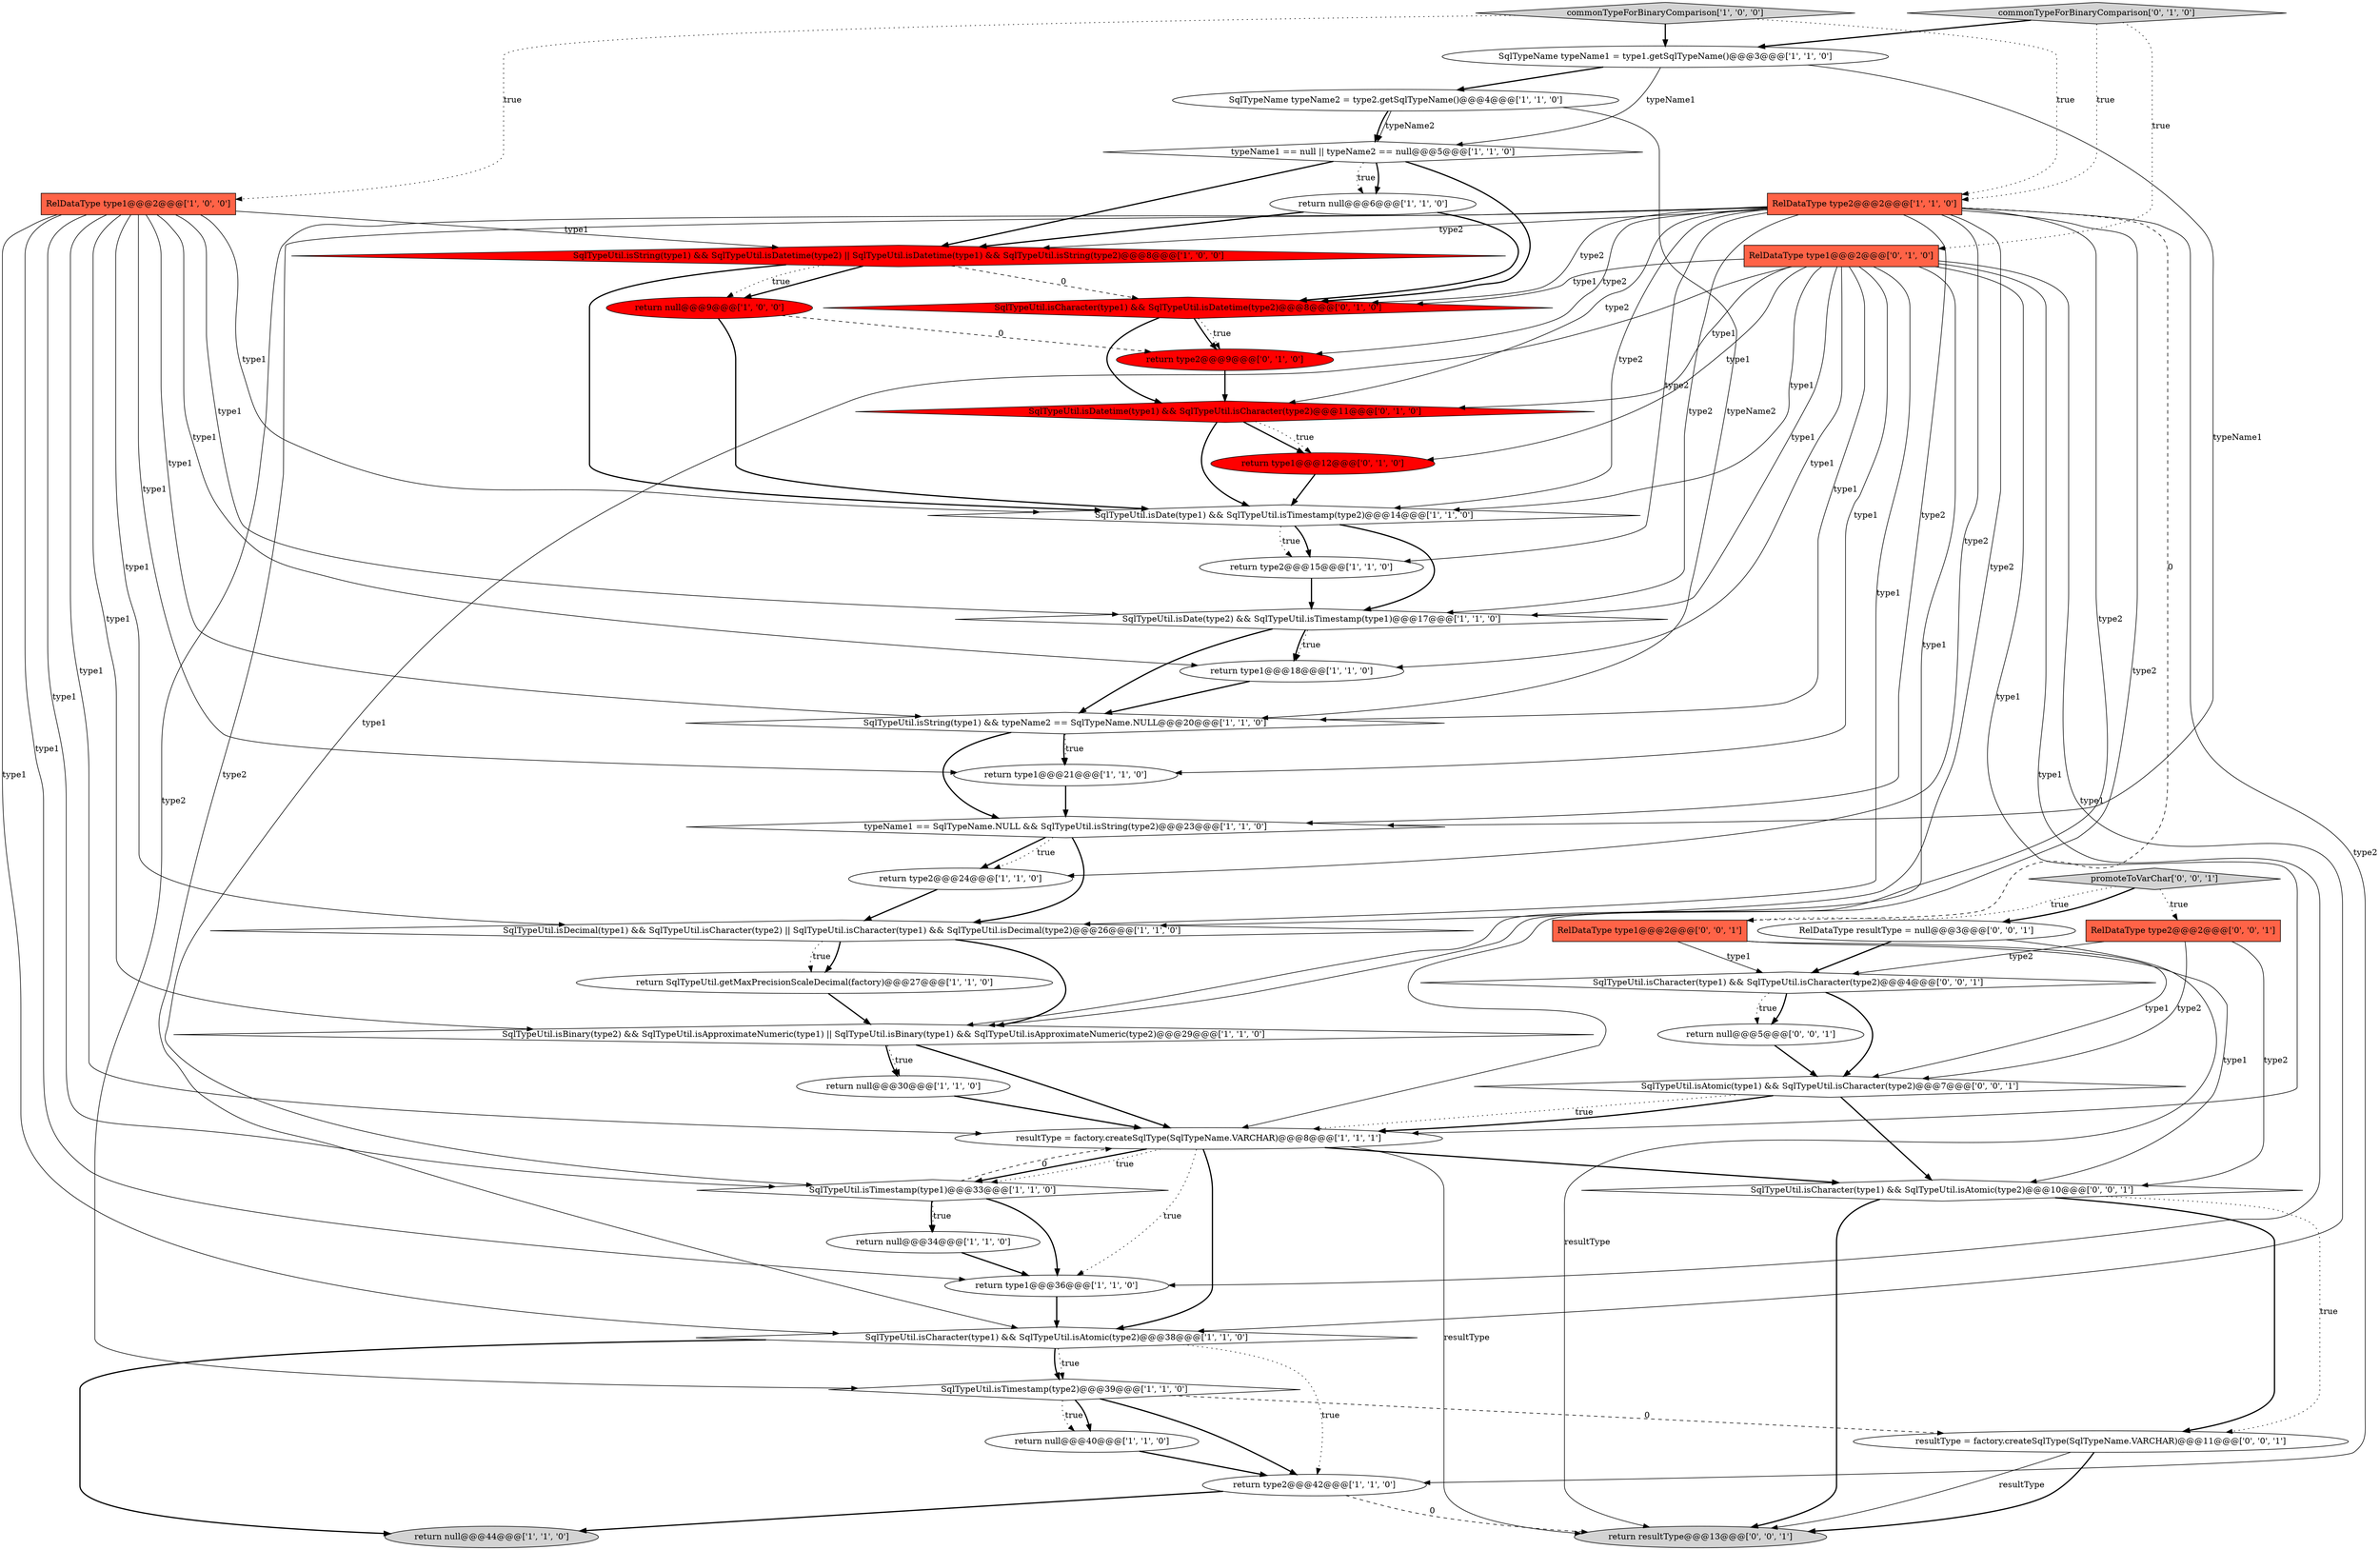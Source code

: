 digraph {
17 [style = filled, label = "return null@@@34@@@['1', '1', '0']", fillcolor = white, shape = ellipse image = "AAA0AAABBB1BBB"];
24 [style = filled, label = "resultType = factory.createSqlType(SqlTypeName.VARCHAR)@@@8@@@['1', '1', '1']", fillcolor = white, shape = ellipse image = "AAA0AAABBB1BBB"];
37 [style = filled, label = "RelDataType type2@@@2@@@['0', '0', '1']", fillcolor = tomato, shape = box image = "AAA0AAABBB3BBB"];
43 [style = filled, label = "SqlTypeUtil.isCharacter(type1) && SqlTypeUtil.isCharacter(type2)@@@4@@@['0', '0', '1']", fillcolor = white, shape = diamond image = "AAA0AAABBB3BBB"];
40 [style = filled, label = "promoteToVarChar['0', '0', '1']", fillcolor = lightgray, shape = diamond image = "AAA0AAABBB3BBB"];
45 [style = filled, label = "return resultType@@@13@@@['0', '0', '1']", fillcolor = lightgray, shape = ellipse image = "AAA0AAABBB3BBB"];
28 [style = filled, label = "SqlTypeUtil.isTimestamp(type2)@@@39@@@['1', '1', '0']", fillcolor = white, shape = diamond image = "AAA0AAABBB1BBB"];
2 [style = filled, label = "RelDataType type1@@@2@@@['1', '0', '0']", fillcolor = tomato, shape = box image = "AAA0AAABBB1BBB"];
42 [style = filled, label = "SqlTypeUtil.isCharacter(type1) && SqlTypeUtil.isAtomic(type2)@@@10@@@['0', '0', '1']", fillcolor = white, shape = diamond image = "AAA0AAABBB3BBB"];
18 [style = filled, label = "return null@@@44@@@['1', '1', '0']", fillcolor = lightgray, shape = ellipse image = "AAA0AAABBB1BBB"];
3 [style = filled, label = "typeName1 == SqlTypeName.NULL && SqlTypeUtil.isString(type2)@@@23@@@['1', '1', '0']", fillcolor = white, shape = diamond image = "AAA0AAABBB1BBB"];
7 [style = filled, label = "SqlTypeUtil.isTimestamp(type1)@@@33@@@['1', '1', '0']", fillcolor = white, shape = diamond image = "AAA0AAABBB1BBB"];
12 [style = filled, label = "RelDataType type2@@@2@@@['1', '1', '0']", fillcolor = tomato, shape = box image = "AAA0AAABBB1BBB"];
13 [style = filled, label = "commonTypeForBinaryComparison['1', '0', '0']", fillcolor = lightgray, shape = diamond image = "AAA0AAABBB1BBB"];
19 [style = filled, label = "SqlTypeUtil.isDate(type1) && SqlTypeUtil.isTimestamp(type2)@@@14@@@['1', '1', '0']", fillcolor = white, shape = diamond image = "AAA0AAABBB1BBB"];
25 [style = filled, label = "return null@@@9@@@['1', '0', '0']", fillcolor = red, shape = ellipse image = "AAA1AAABBB1BBB"];
6 [style = filled, label = "SqlTypeName typeName1 = type1.getSqlTypeName()@@@3@@@['1', '1', '0']", fillcolor = white, shape = ellipse image = "AAA0AAABBB1BBB"];
30 [style = filled, label = "SqlTypeUtil.isCharacter(type1) && SqlTypeUtil.isDatetime(type2)@@@8@@@['0', '1', '0']", fillcolor = red, shape = diamond image = "AAA1AAABBB2BBB"];
39 [style = filled, label = "SqlTypeUtil.isAtomic(type1) && SqlTypeUtil.isCharacter(type2)@@@7@@@['0', '0', '1']", fillcolor = white, shape = diamond image = "AAA0AAABBB3BBB"];
41 [style = filled, label = "RelDataType resultType = null@@@3@@@['0', '0', '1']", fillcolor = white, shape = ellipse image = "AAA0AAABBB3BBB"];
4 [style = filled, label = "return type2@@@24@@@['1', '1', '0']", fillcolor = white, shape = ellipse image = "AAA0AAABBB1BBB"];
5 [style = filled, label = "SqlTypeUtil.isCharacter(type1) && SqlTypeUtil.isAtomic(type2)@@@38@@@['1', '1', '0']", fillcolor = white, shape = diamond image = "AAA0AAABBB1BBB"];
44 [style = filled, label = "return null@@@5@@@['0', '0', '1']", fillcolor = white, shape = ellipse image = "AAA0AAABBB3BBB"];
29 [style = filled, label = "SqlTypeName typeName2 = type2.getSqlTypeName()@@@4@@@['1', '1', '0']", fillcolor = white, shape = ellipse image = "AAA0AAABBB1BBB"];
11 [style = filled, label = "typeName1 == null || typeName2 == null@@@5@@@['1', '1', '0']", fillcolor = white, shape = diamond image = "AAA0AAABBB1BBB"];
27 [style = filled, label = "SqlTypeUtil.isString(type1) && SqlTypeUtil.isDatetime(type2) || SqlTypeUtil.isDatetime(type1) && SqlTypeUtil.isString(type2)@@@8@@@['1', '0', '0']", fillcolor = red, shape = diamond image = "AAA1AAABBB1BBB"];
0 [style = filled, label = "return type1@@@18@@@['1', '1', '0']", fillcolor = white, shape = ellipse image = "AAA0AAABBB1BBB"];
15 [style = filled, label = "return type1@@@21@@@['1', '1', '0']", fillcolor = white, shape = ellipse image = "AAA0AAABBB1BBB"];
22 [style = filled, label = "return null@@@6@@@['1', '1', '0']", fillcolor = white, shape = ellipse image = "AAA0AAABBB1BBB"];
34 [style = filled, label = "SqlTypeUtil.isDatetime(type1) && SqlTypeUtil.isCharacter(type2)@@@11@@@['0', '1', '0']", fillcolor = red, shape = diamond image = "AAA1AAABBB2BBB"];
1 [style = filled, label = "return type1@@@36@@@['1', '1', '0']", fillcolor = white, shape = ellipse image = "AAA0AAABBB1BBB"];
32 [style = filled, label = "RelDataType type1@@@2@@@['0', '1', '0']", fillcolor = tomato, shape = box image = "AAA0AAABBB2BBB"];
16 [style = filled, label = "return null@@@30@@@['1', '1', '0']", fillcolor = white, shape = ellipse image = "AAA0AAABBB1BBB"];
23 [style = filled, label = "SqlTypeUtil.isDate(type2) && SqlTypeUtil.isTimestamp(type1)@@@17@@@['1', '1', '0']", fillcolor = white, shape = diamond image = "AAA0AAABBB1BBB"];
33 [style = filled, label = "return type1@@@12@@@['0', '1', '0']", fillcolor = red, shape = ellipse image = "AAA1AAABBB2BBB"];
31 [style = filled, label = "return type2@@@9@@@['0', '1', '0']", fillcolor = red, shape = ellipse image = "AAA1AAABBB2BBB"];
36 [style = filled, label = "resultType = factory.createSqlType(SqlTypeName.VARCHAR)@@@11@@@['0', '0', '1']", fillcolor = white, shape = ellipse image = "AAA0AAABBB3BBB"];
10 [style = filled, label = "return null@@@40@@@['1', '1', '0']", fillcolor = white, shape = ellipse image = "AAA0AAABBB1BBB"];
9 [style = filled, label = "return SqlTypeUtil.getMaxPrecisionScaleDecimal(factory)@@@27@@@['1', '1', '0']", fillcolor = white, shape = ellipse image = "AAA0AAABBB1BBB"];
35 [style = filled, label = "commonTypeForBinaryComparison['0', '1', '0']", fillcolor = lightgray, shape = diamond image = "AAA0AAABBB2BBB"];
14 [style = filled, label = "return type2@@@15@@@['1', '1', '0']", fillcolor = white, shape = ellipse image = "AAA0AAABBB1BBB"];
38 [style = filled, label = "RelDataType type1@@@2@@@['0', '0', '1']", fillcolor = tomato, shape = box image = "AAA0AAABBB3BBB"];
21 [style = filled, label = "SqlTypeUtil.isBinary(type2) && SqlTypeUtil.isApproximateNumeric(type1) || SqlTypeUtil.isBinary(type1) && SqlTypeUtil.isApproximateNumeric(type2)@@@29@@@['1', '1', '0']", fillcolor = white, shape = diamond image = "AAA0AAABBB1BBB"];
8 [style = filled, label = "SqlTypeUtil.isString(type1) && typeName2 == SqlTypeName.NULL@@@20@@@['1', '1', '0']", fillcolor = white, shape = diamond image = "AAA0AAABBB1BBB"];
26 [style = filled, label = "SqlTypeUtil.isDecimal(type1) && SqlTypeUtil.isCharacter(type2) || SqlTypeUtil.isCharacter(type1) && SqlTypeUtil.isDecimal(type2)@@@26@@@['1', '1', '0']", fillcolor = white, shape = diamond image = "AAA0AAABBB1BBB"];
20 [style = filled, label = "return type2@@@42@@@['1', '1', '0']", fillcolor = white, shape = ellipse image = "AAA0AAABBB1BBB"];
1->5 [style = bold, label=""];
12->38 [style = dashed, label="0"];
2->0 [style = solid, label="type1"];
12->24 [style = solid, label="type2"];
12->5 [style = solid, label="type2"];
28->20 [style = bold, label=""];
42->45 [style = bold, label=""];
39->24 [style = dotted, label="true"];
32->23 [style = solid, label="type1"];
32->5 [style = solid, label="type1"];
26->9 [style = bold, label=""];
39->24 [style = bold, label=""];
21->24 [style = bold, label=""];
12->30 [style = solid, label="type2"];
2->5 [style = solid, label="type1"];
5->28 [style = bold, label=""];
35->12 [style = dotted, label="true"];
40->37 [style = dotted, label="true"];
3->4 [style = bold, label=""];
22->30 [style = bold, label=""];
6->29 [style = bold, label=""];
38->39 [style = solid, label="type1"];
2->7 [style = solid, label="type1"];
37->43 [style = solid, label="type2"];
41->45 [style = solid, label="resultType"];
28->36 [style = dashed, label="0"];
32->15 [style = solid, label="type1"];
25->19 [style = bold, label=""];
0->8 [style = bold, label=""];
9->21 [style = bold, label=""];
2->8 [style = solid, label="type1"];
21->16 [style = bold, label=""];
12->19 [style = solid, label="type2"];
24->45 [style = solid, label="resultType"];
27->19 [style = bold, label=""];
43->44 [style = bold, label=""];
12->26 [style = solid, label="type2"];
27->25 [style = bold, label=""];
12->27 [style = solid, label="type2"];
28->10 [style = dotted, label="true"];
7->1 [style = bold, label=""];
27->25 [style = dotted, label="true"];
34->19 [style = bold, label=""];
32->21 [style = solid, label="type1"];
34->33 [style = bold, label=""];
42->36 [style = dotted, label="true"];
30->34 [style = bold, label=""];
23->8 [style = bold, label=""];
26->9 [style = dotted, label="true"];
2->23 [style = solid, label="type1"];
24->5 [style = bold, label=""];
35->32 [style = dotted, label="true"];
12->28 [style = solid, label="type2"];
20->18 [style = bold, label=""];
29->8 [style = solid, label="typeName2"];
12->23 [style = solid, label="type2"];
32->24 [style = solid, label="type1"];
32->19 [style = solid, label="type1"];
27->30 [style = dashed, label="0"];
21->16 [style = dotted, label="true"];
24->7 [style = bold, label=""];
39->42 [style = bold, label=""];
7->17 [style = dotted, label="true"];
41->43 [style = bold, label=""];
11->30 [style = bold, label=""];
29->11 [style = bold, label=""];
24->7 [style = dotted, label="true"];
38->43 [style = solid, label="type1"];
12->34 [style = solid, label="type2"];
7->17 [style = bold, label=""];
8->15 [style = bold, label=""];
17->1 [style = bold, label=""];
16->24 [style = bold, label=""];
12->20 [style = solid, label="type2"];
8->3 [style = bold, label=""];
12->14 [style = solid, label="type2"];
3->26 [style = bold, label=""];
8->15 [style = dotted, label="true"];
40->38 [style = dotted, label="true"];
5->18 [style = bold, label=""];
15->3 [style = bold, label=""];
23->0 [style = bold, label=""];
38->42 [style = solid, label="type1"];
31->34 [style = bold, label=""];
26->21 [style = bold, label=""];
13->2 [style = dotted, label="true"];
43->44 [style = dotted, label="true"];
19->14 [style = bold, label=""];
14->23 [style = bold, label=""];
32->8 [style = solid, label="type1"];
30->31 [style = bold, label=""];
34->33 [style = dotted, label="true"];
36->45 [style = solid, label="resultType"];
25->31 [style = dashed, label="0"];
11->22 [style = bold, label=""];
32->0 [style = solid, label="type1"];
13->6 [style = bold, label=""];
33->19 [style = bold, label=""];
43->39 [style = bold, label=""];
5->28 [style = dotted, label="true"];
23->0 [style = dotted, label="true"];
12->21 [style = solid, label="type2"];
32->30 [style = solid, label="type1"];
30->31 [style = dotted, label="true"];
24->42 [style = bold, label=""];
2->1 [style = solid, label="type1"];
37->42 [style = solid, label="type2"];
19->14 [style = dotted, label="true"];
24->1 [style = dotted, label="true"];
10->20 [style = bold, label=""];
28->10 [style = bold, label=""];
13->12 [style = dotted, label="true"];
35->6 [style = bold, label=""];
20->45 [style = dashed, label="0"];
2->24 [style = solid, label="type1"];
32->33 [style = solid, label="type1"];
12->31 [style = solid, label="type2"];
4->26 [style = bold, label=""];
3->4 [style = dotted, label="true"];
2->26 [style = solid, label="type1"];
42->36 [style = bold, label=""];
44->39 [style = bold, label=""];
32->7 [style = solid, label="type1"];
12->4 [style = solid, label="type2"];
2->19 [style = solid, label="type1"];
6->3 [style = solid, label="typeName1"];
11->22 [style = dotted, label="true"];
6->11 [style = solid, label="typeName1"];
29->11 [style = solid, label="typeName2"];
22->27 [style = bold, label=""];
32->1 [style = solid, label="type1"];
7->24 [style = dashed, label="0"];
19->23 [style = bold, label=""];
2->27 [style = solid, label="type1"];
2->21 [style = solid, label="type1"];
32->34 [style = solid, label="type1"];
40->41 [style = bold, label=""];
37->39 [style = solid, label="type2"];
5->20 [style = dotted, label="true"];
32->26 [style = solid, label="type1"];
36->45 [style = bold, label=""];
12->3 [style = solid, label="type2"];
11->27 [style = bold, label=""];
2->15 [style = solid, label="type1"];
}
